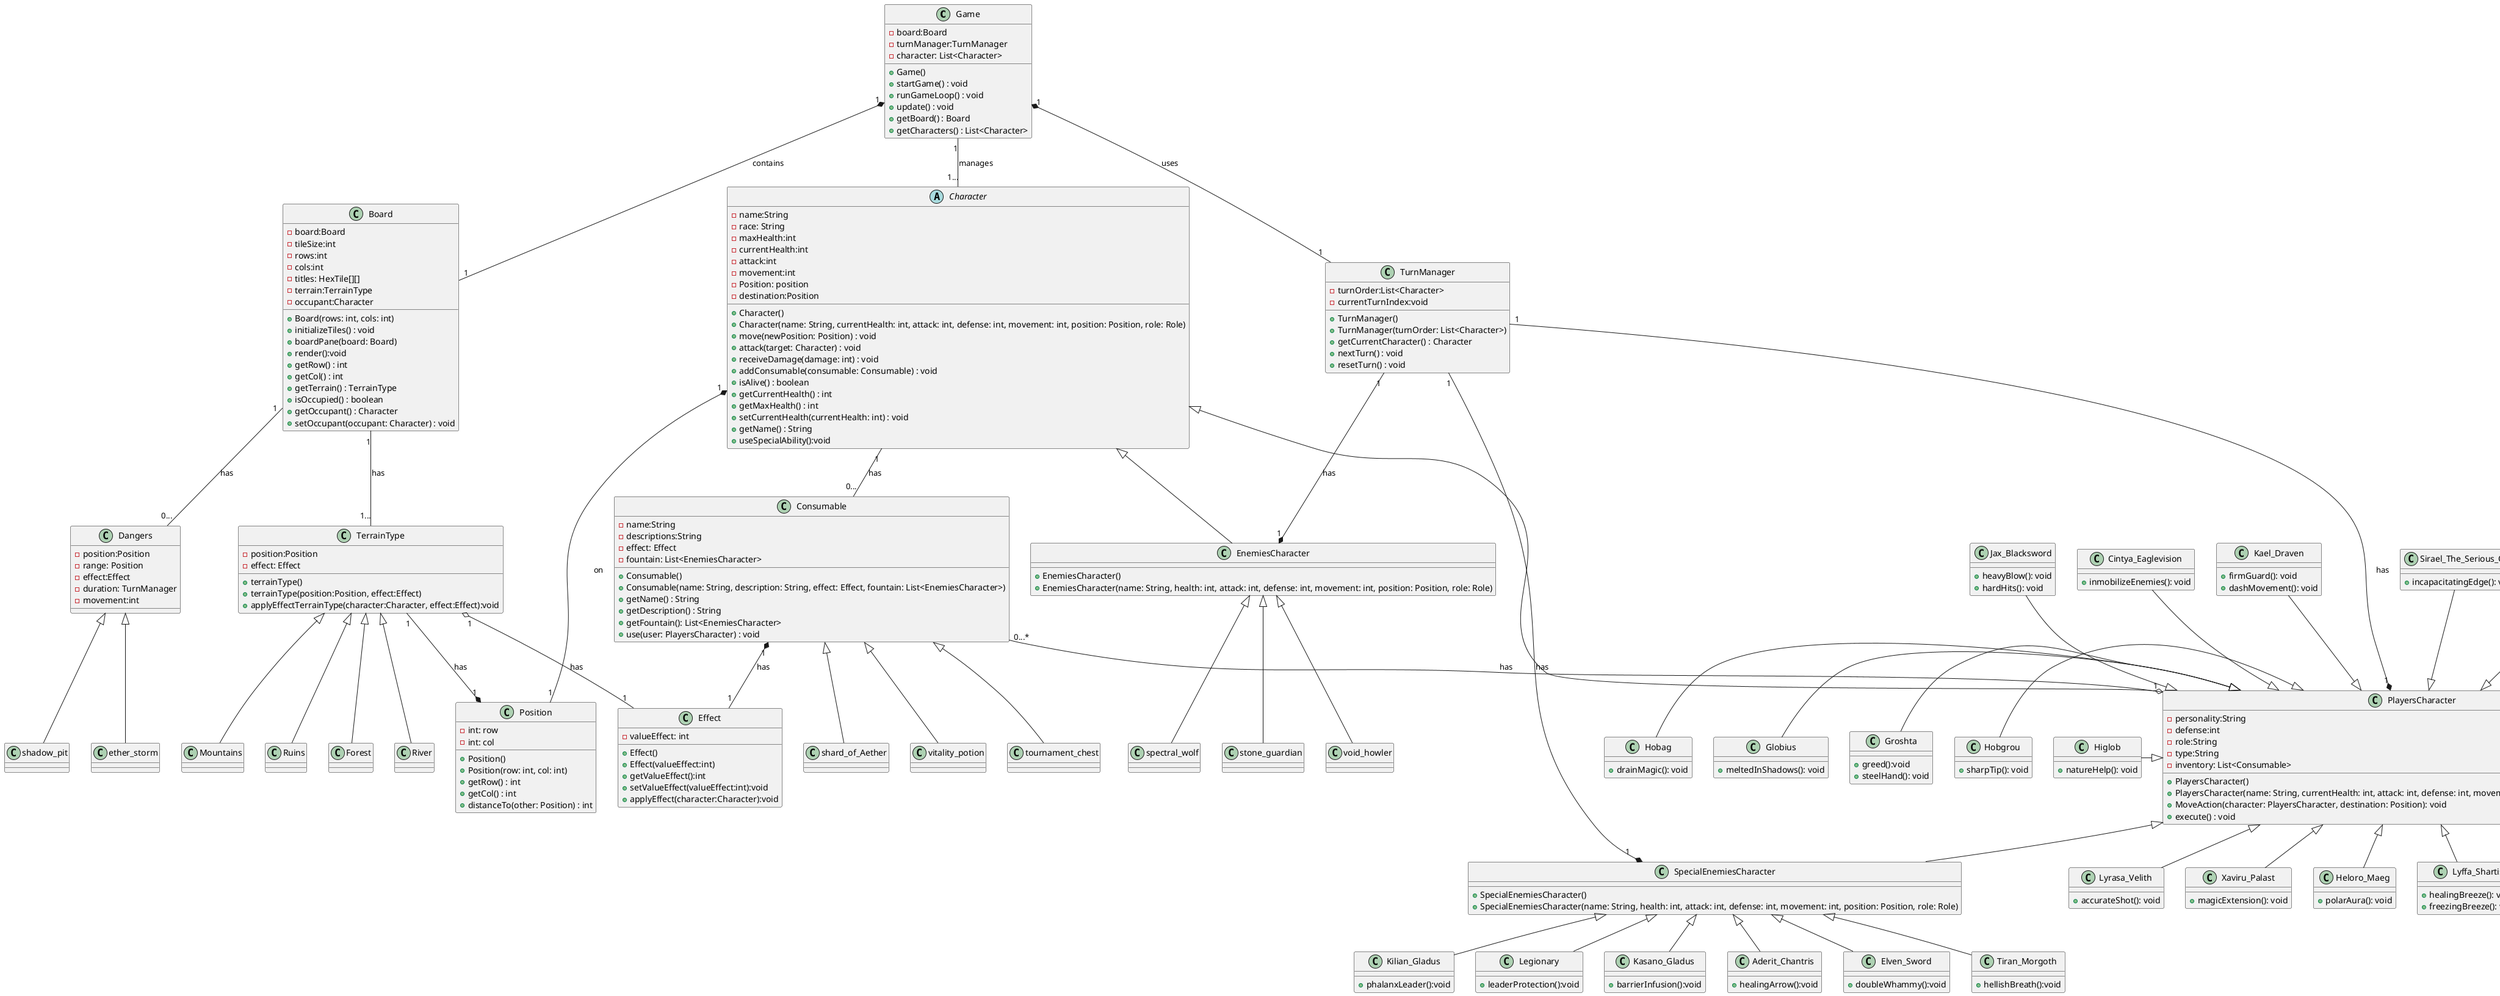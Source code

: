 @startuml
  Game "1" *-- "1" Board : contains
  Game "1" -- "1..." Character : manages
  Game "1" *-- "1" TurnManager : uses
  Character <|-- PlayersCharacter
  Character <|-- EnemiesCharacter
  Character "1" -- "0..." Consumable : has
  Character"1" *-- "1"Position:on
  TurnManager"1" --* "1"PlayersCharacter: has
  TurnManager"1" --* "1" EnemiesCharacter: has
  TurnManager"1" --* "1" SpecialEnemiesCharacter: has



 class Game {
     -board:Board
     -turnManager:TurnManager
     -character: List<Character>
     +Game()
     +startGame() : void
     +runGameLoop() : void
     +update() : void
     +getBoard() : Board
     +getCharacters() : List<Character>
 }

 class Board {
     -board:Board
     -tileSize:int
     -rows:int
     -cols:int
     -titles: HexTile[][]
     -terrain:TerrainType
     -occupant:Character
     +Board(rows: int, cols: int)
     +initializeTiles() : void
     +boardPane(board: Board)
     +render():void
     +getRow() : int
     +getCol() : int
     +getTerrain() : TerrainType
     +isOccupied() : boolean
     +getOccupant() : Character
     +setOccupant(occupant: Character) : void
 }

 class Effect{
    -valueEffect: int
    +Effect()
    +Effect(valueEffect:int)
    +getValueEffect():int
    +setValueEffect(valueEffect:int):void
    +applyEffect(character:Character):void
 }

 TerrainType<|-down- Forest
  TerrainType<|-down- River
  TerrainType<|-down- Mountains
  TerrainType<|-down- Ruins
  TerrainType"1" o-- "1"Effect:has
  TerrainType"1" --* "1"Position:has

  class TerrainType{
      -position:Position
      -effect: Effect
      +terrainType()
      +terrainType(position:Position, effect:Effect)
      +applyEffectTerrainType(character:Character, effect:Effect):void
  }
  class Forest{
  }
  class River{
  }
  class Mountains{
  }
  class Ruins{
  }

  Board"1" -- "0..."Dangers:has
  Board"1" --"1..." TerrainType:has


  Dangers <|-- ether_storm
  Dangers <|-- shadow_pit

  class Dangers{
  -position:Position
  -range: Position
  -effect:Effect
  -duration: TurnManager
  -movement:int
  }
  class ether_storm{
  }
  class shadow_pit{
  }


  class Position {
      -int: row
      -int: col
      +Position()
      +Position(row: int, col: int)
      +getRow() : int
      +getCol() : int
      +distanceTo(other: Position) : int
  }

  class TurnManager {
      -turnOrder:List<Character>
      -currentTurnIndex:void
      +TurnManager()
      +TurnManager(turnOrder: List<Character>)
      +getCurrentCharacter() : Character
      +nextTurn() : void
      +resetTurn() : void
  }

  PlayersCharacter <|-up- Kael_Draven
  PlayersCharacter <|-up- Cintya_Eaglevision
  PlayersCharacter <|-up- Jax_Blacksword
  PlayersCharacter <|-up- Lina_Fireheart
  PlayersCharacter <|-up- Alessandra_The_Brilliant
  PlayersCharacter <|-up- Sirael_The_Serious_One
  PlayersCharacter <|-down- Lyrasa_Velith
  PlayersCharacter <|-down- Xaviru_Palast
  PlayersCharacter <|-down- Heloro_Maeg
  PlayersCharacter <|-down- Lyffa_Shartis
  PlayersCharacter <|-down- Azeli
  PlayersCharacter <|-down- Shira_WhiteEdge
  PlayersCharacter <|-left- Hobgrou
  PlayersCharacter <|-left- Groshta
  PlayersCharacter <|-left- Globius
  PlayersCharacter <|-left- Hobag
  PlayersCharacter <|-left- Higlob
  PlayersCharacter <|-right- Drekker_The_Blade
  PlayersCharacter <|-right- Grisha_The_Stalker
  PlayersCharacter <|-right- Zorak_The_Skinner
  PlayersCharacter <|-right- Goldan_The_Vile
  PlayersCharacter <|-right- Gortona_Sewwounds
  PlayersCharacter <|-- SpecialEnemiesCharacter
  PlayersCharacter"1" o-up- "0...*"Consumable:has

  abstract class Character {
       -name:String
       -race: String
       -maxHealth:int
       -currentHealth:int
       -attack:int
       -movement:int
       -Position: position
       -destination:Position
       +Character()
       +Character(name: String, currentHealth: int, attack: int, defense: int, movement: int, position: Position, role: Role)
       +move(newPosition: Position) : void
       +attack(target: Character) : void
       +receiveDamage(damage: int) : void
       +addConsumable(consumable: Consumable) : void
       +isAlive() : boolean
       +getCurrentHealth() : int
       +getMaxHealth() : int
       +setCurrentHealth(currentHealth: int) : void
       +getName() : String
       +useSpecialAbility():void

   }

  class PlayersCharacter {
     -personality:String
     -defense:int
     -role:String
     -type:String
     -inventory: List<Consumable>
     +PlayersCharacter()
     +PlayersCharacter(name: String, currentHealth: int, attack: int, defense: int, movement: int, position: Position, role: String)
     +MoveAction(character: PlayersCharacter, destination: Position): void
     +execute() : void

 }
 class Kael_Draven{

 + firmGuard(): void
 + dashMovement(): void
 }

 class Cintya_Eaglevision{
 + inmobilizeEnemies(): void
 }
 class Jax_Blacksword{
 + heavyBlow(): void
 + hardHits(): void
 }
 class Lina_Fireheart{
 + hellInEarth(): void
 }
 class Alessandra_The_Brilliant{
 + healingLight(): void
 }
 class Sirael_The_Serious_One{
 + incapacitatingEdge(): void
 }
 class Lyrasa_Velith{
 + accurateShot(): void
 }
 class Xaviru_Palast{
 + magicExtension(): void
 }
 class Heloro_Maeg{
 + polarAura(): void
 }
 class Lyffa_Shartis{
 + healingBreeze(): void
 + freezingBreeze(): void
 }
class Hobgrou{
 + sharpTip(): void
 }
 class Groshta{
 + greed():void
 + steelHand(): void
 }
 class Globius{
 + meltedInShadows(): void
 }
 class Hobag{
 + drainMagic(): void
 }
 class Higlob{
 + natureHelp(): void
 }
 class Drekker_The_Blade{
 + hellishScream(): void
 }
 class Grisha_The_Stalker{
 + aim(): void
 + bulletInForehead():void
 }
 class Zorak_The_Skinner{
 + wildAnger(): void
 }
 class Goldan_The_Vile{
 + noMagicAllowed(): void
 }
 class Gortona_Sewwounds{
 + vileCure(): void
 }
 class Azeli{
 + healingFlame(): void
 + bastardFlame(): void
 }
 class Shira_WhiteEdge{
 + camouflage(): void
 + hideAndSeek(): void
 }

 EnemiesCharacter <|-down- spectral_wolf
 EnemiesCharacter <|-down- stone_guardian
 EnemiesCharacter <|-down- void_howler

 class EnemiesCharacter {
     +EnemiesCharacter()
     +EnemiesCharacter(name: String, health: int, attack: int, defense: int, movement: int, position: Position, role: Role)
 }
 class spectral_wolf{
 }
 class stone_guardian{
 }

 class void_howler{
 }
SpecialEnemiesCharacter <|-down- Kilian_Gladus
 SpecialEnemiesCharacter <|-down- Legionary
 SpecialEnemiesCharacter <|-down- Kasano_Gladus
 SpecialEnemiesCharacter <|-down- Aderit_Chantris
 SpecialEnemiesCharacter <|-down- Elven_Sword
 SpecialEnemiesCharacter <|-down- Tiran_Morgoth

 class SpecialEnemiesCharacter{
      +SpecialEnemiesCharacter()
      +SpecialEnemiesCharacter(name: String, health: int, attack: int, defense: int, movement: int, position: Position, role: Role)

 }

 class Kilian_Gladus{
 + phalanxLeader():void
 }
 class Legionary{
 + leaderProtection():void
 }
 class Kasano_Gladus{
 + barrierInfusion():void
 }
 class Aderit_Chantris{
 + healingArrow():void
 }
 class Elven_Sword{
 + doubleWhammy():void
 }
 class Tiran_Morgoth{
 + hellishBreath():void
 }

 Consumable"1" *-- "1"Effect:has
 Consumable <|-down- shard_of_Aether
 Consumable <|-down- vitality_potion
 Consumable <|-down- tournament_chest

 class Consumable {
     -name:String
     -descriptions:String
     -effect: Effect
     -fountain: List<EnemiesCharacter>
     +Consumable()
     +Consumable(name: String, description: String, effect: Effect, fountain: List<EnemiesCharacter>)
     +getName() : String
     +getDescription() : String
     +getFountain(): List<EnemiesCharacter>
     +use(user: PlayersCharacter) : void

 }
 class shard_of_Aether{
 }
 class vitality_potion{
 }
 class tournament_chest{
 }
@enduml
